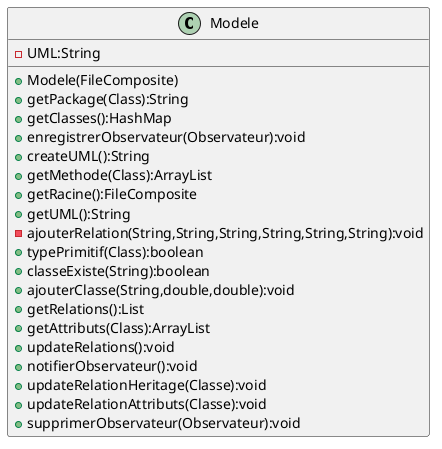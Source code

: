 @startuml
class Modele {
-UML:String
+Modele(FileComposite)
+getPackage(Class):String
+getClasses():HashMap
+enregistrerObservateur(Observateur):void
+createUML():String
+getMethode(Class):ArrayList
+getRacine():FileComposite
+getUML():String
-ajouterRelation(String,String,String,String,String,String):void
+typePrimitif(Class):boolean
+classeExiste(String):boolean
+ajouterClasse(String,double,double):void
+getRelations():List
+getAttributs(Class):ArrayList
+updateRelations():void
+notifierObservateur():void
+updateRelationHeritage(Classe):void
+updateRelationAttributs(Classe):void
+supprimerObservateur(Observateur):void
}

@enduml